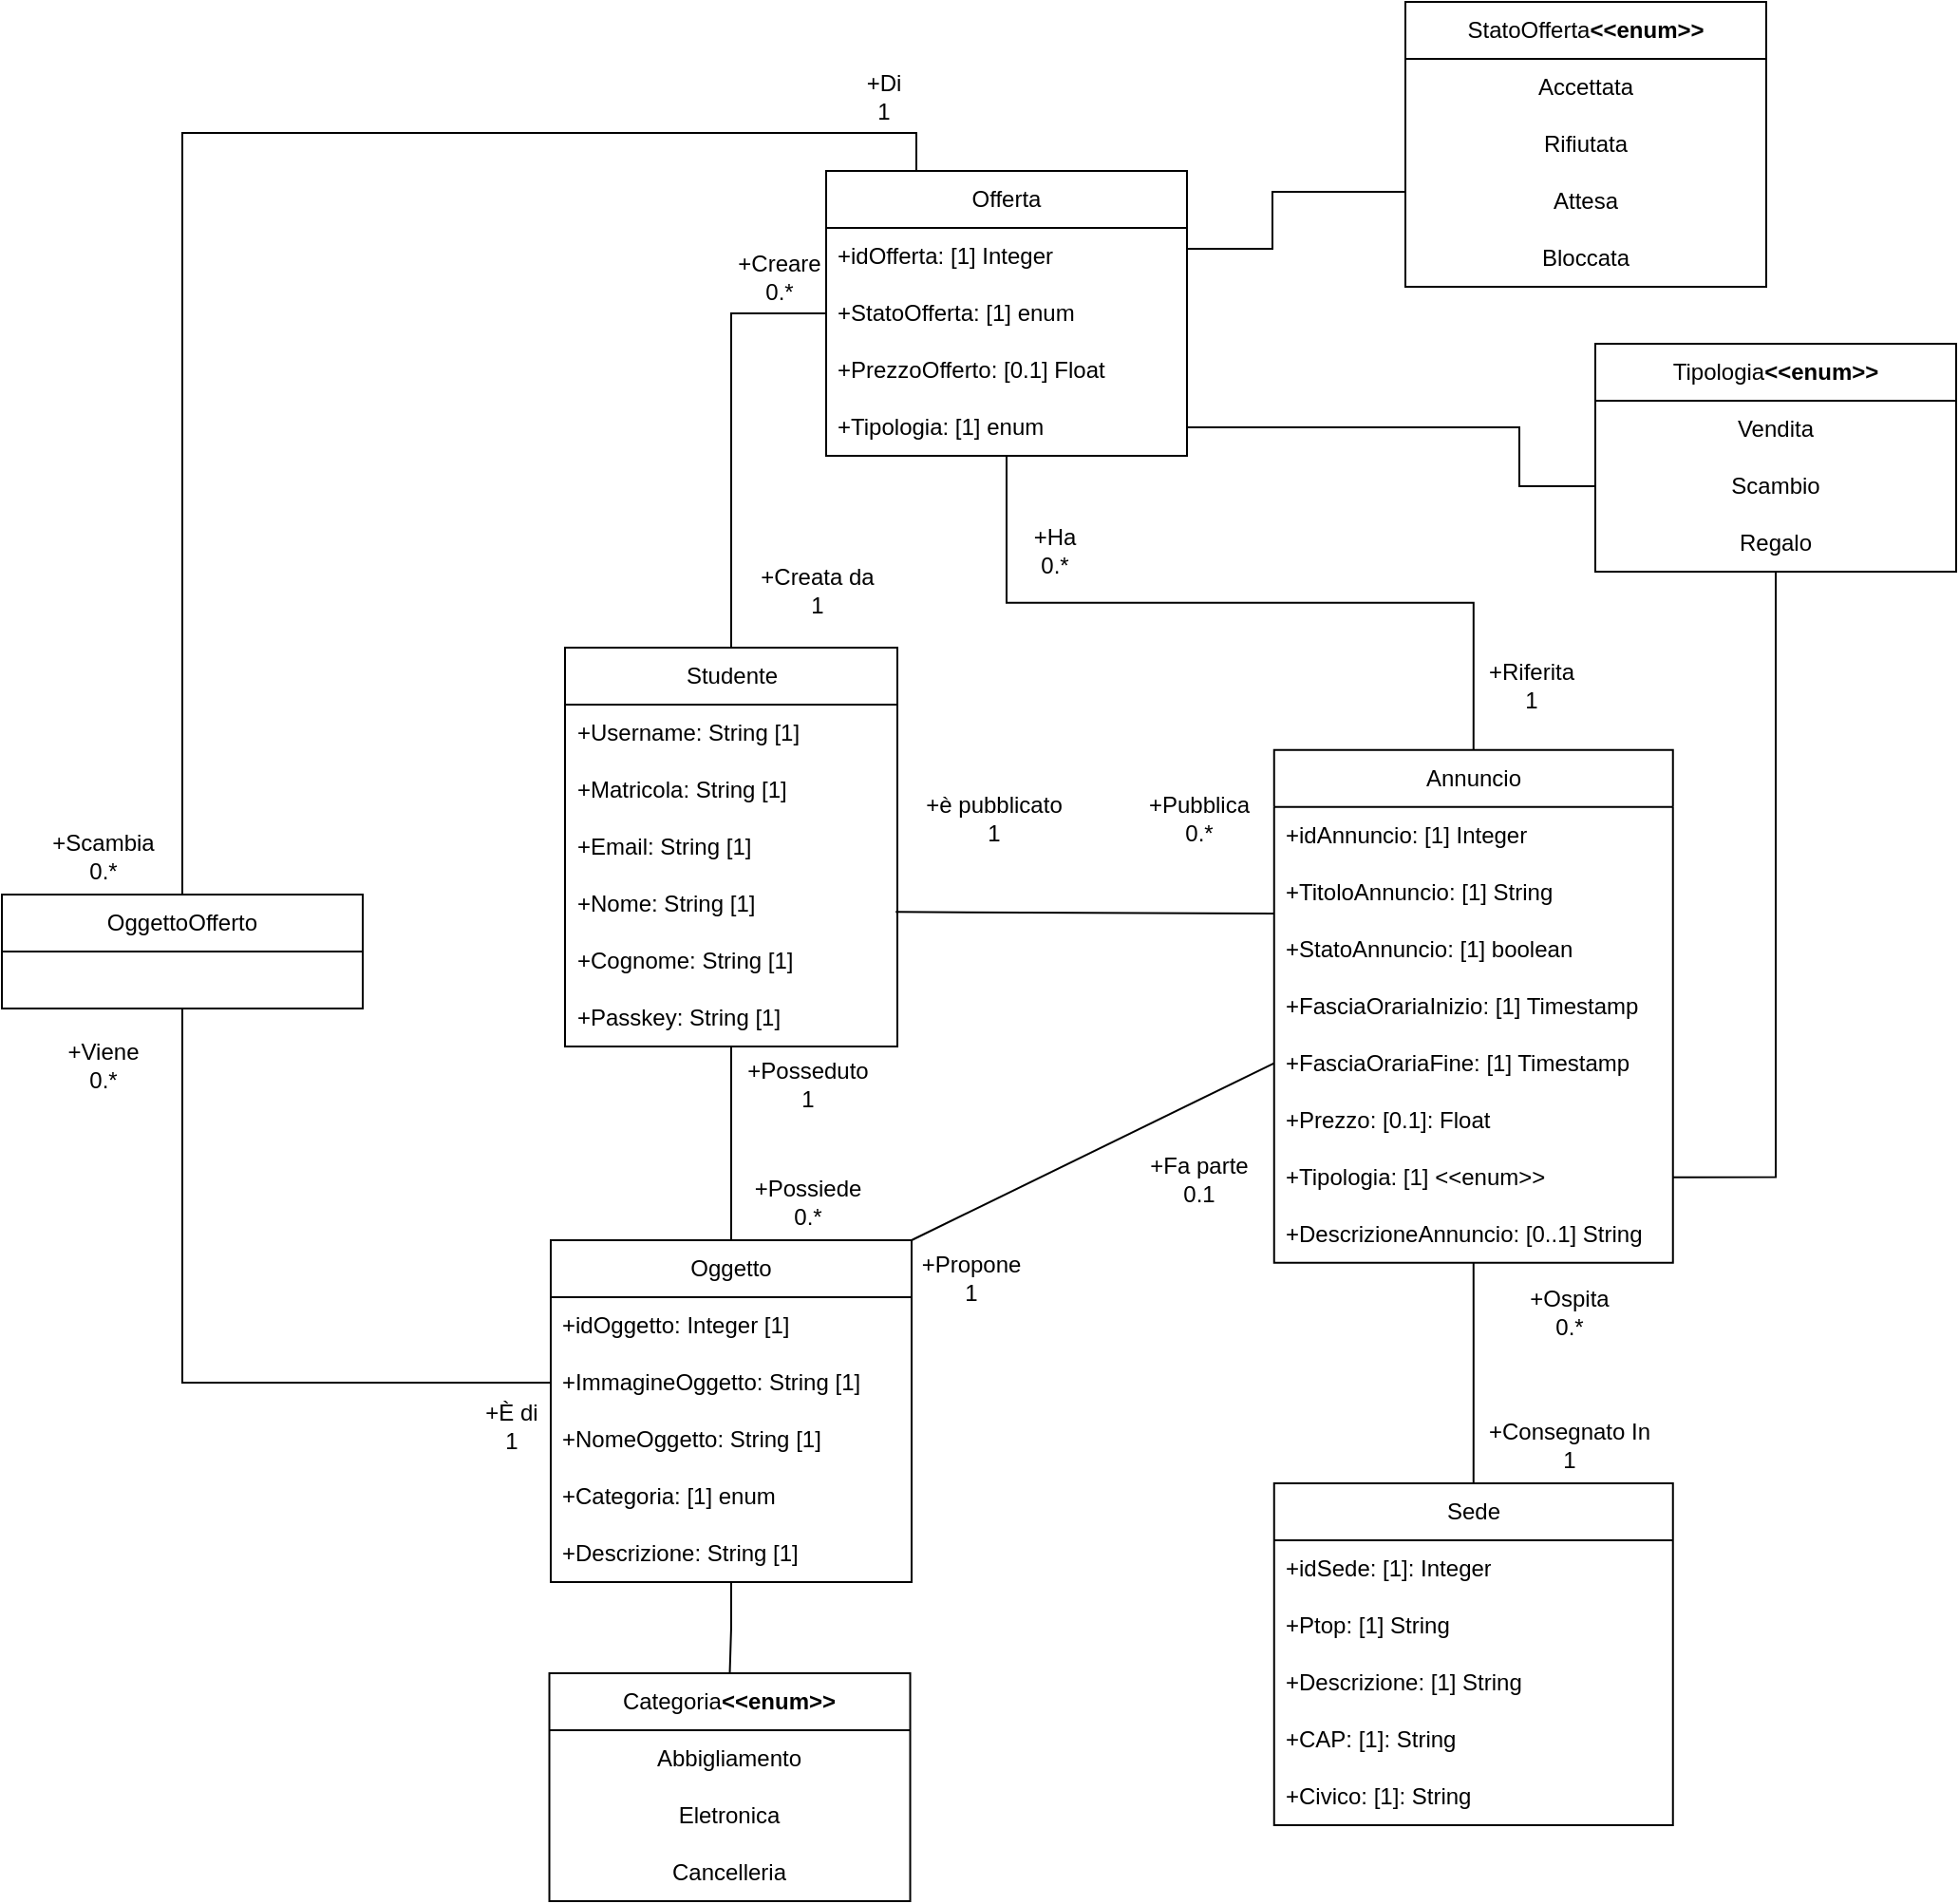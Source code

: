 <mxfile version="27.1.5">
  <diagram name="Pagina-1" id="Y4FdM1QdKQwLIXe4rZZM">
    <mxGraphModel dx="1123" dy="596" grid="1" gridSize="10" guides="1" tooltips="1" connect="1" arrows="1" fold="1" page="1" pageScale="1" pageWidth="827" pageHeight="1169" math="0" shadow="0">
      <root>
        <mxCell id="0" />
        <mxCell id="1" parent="0" />
        <mxCell id="1I0Jmh6p_8I8nzz1-9rY-1" value="Studente" style="swimlane;fontStyle=0;childLayout=stackLayout;horizontal=1;startSize=30;horizontalStack=0;resizeParent=1;resizeParentMax=0;resizeLast=0;collapsible=1;marginBottom=0;whiteSpace=wrap;html=1;" parent="1" vertex="1">
          <mxGeometry x="556.5" y="720" width="175" height="210" as="geometry" />
        </mxCell>
        <mxCell id="cyKoYTP3NNKXCT45QLov-2" value="+Username: String [1]" style="text;strokeColor=none;fillColor=none;align=left;verticalAlign=middle;spacingLeft=4;spacingRight=4;overflow=hidden;points=[[0,0.5],[1,0.5]];portConstraint=eastwest;rotatable=0;whiteSpace=wrap;html=1;" vertex="1" parent="1I0Jmh6p_8I8nzz1-9rY-1">
          <mxGeometry y="30" width="175" height="30" as="geometry" />
        </mxCell>
        <mxCell id="1I0Jmh6p_8I8nzz1-9rY-2" value="+Matricola: String [1]" style="text;strokeColor=none;fillColor=none;align=left;verticalAlign=middle;spacingLeft=4;spacingRight=4;overflow=hidden;points=[[0,0.5],[1,0.5]];portConstraint=eastwest;rotatable=0;whiteSpace=wrap;html=1;" parent="1I0Jmh6p_8I8nzz1-9rY-1" vertex="1">
          <mxGeometry y="60" width="175" height="30" as="geometry" />
        </mxCell>
        <mxCell id="1I0Jmh6p_8I8nzz1-9rY-3" value="+Email: String [1]" style="text;strokeColor=none;fillColor=none;align=left;verticalAlign=middle;spacingLeft=4;spacingRight=4;overflow=hidden;points=[[0,0.5],[1,0.5]];portConstraint=eastwest;rotatable=0;whiteSpace=wrap;html=1;" parent="1I0Jmh6p_8I8nzz1-9rY-1" vertex="1">
          <mxGeometry y="90" width="175" height="30" as="geometry" />
        </mxCell>
        <mxCell id="1I0Jmh6p_8I8nzz1-9rY-4" value="+Nome: String [1]" style="text;strokeColor=none;fillColor=none;align=left;verticalAlign=middle;spacingLeft=4;spacingRight=4;overflow=hidden;points=[[0,0.5],[1,0.5]];portConstraint=eastwest;rotatable=0;whiteSpace=wrap;html=1;" parent="1I0Jmh6p_8I8nzz1-9rY-1" vertex="1">
          <mxGeometry y="120" width="175" height="30" as="geometry" />
        </mxCell>
        <mxCell id="1I0Jmh6p_8I8nzz1-9rY-5" value="+Cognome: String [1]" style="text;strokeColor=none;fillColor=none;align=left;verticalAlign=middle;spacingLeft=4;spacingRight=4;overflow=hidden;points=[[0,0.5],[1,0.5]];portConstraint=eastwest;rotatable=0;whiteSpace=wrap;html=1;" parent="1I0Jmh6p_8I8nzz1-9rY-1" vertex="1">
          <mxGeometry y="150" width="175" height="30" as="geometry" />
        </mxCell>
        <mxCell id="1I0Jmh6p_8I8nzz1-9rY-6" value="+Passkey: String [1]" style="text;strokeColor=none;fillColor=none;align=left;verticalAlign=middle;spacingLeft=4;spacingRight=4;overflow=hidden;points=[[0,0.5],[1,0.5]];portConstraint=eastwest;rotatable=0;whiteSpace=wrap;html=1;" parent="1I0Jmh6p_8I8nzz1-9rY-1" vertex="1">
          <mxGeometry y="180" width="175" height="30" as="geometry" />
        </mxCell>
        <mxCell id="1I0Jmh6p_8I8nzz1-9rY-7" style="edgeStyle=orthogonalEdgeStyle;rounded=0;orthogonalLoop=1;jettySize=auto;html=1;exitX=0.5;exitY=1;exitDx=0;exitDy=0;entryX=0.5;entryY=0;entryDx=0;entryDy=0;endArrow=none;startFill=0;" parent="1" source="1I0Jmh6p_8I8nzz1-9rY-8" target="1I0Jmh6p_8I8nzz1-9rY-75" edge="1">
          <mxGeometry relative="1" as="geometry" />
        </mxCell>
        <mxCell id="1I0Jmh6p_8I8nzz1-9rY-8" value="Oggetto" style="swimlane;fontStyle=0;childLayout=stackLayout;horizontal=1;startSize=30;horizontalStack=0;resizeParent=1;resizeParentMax=0;resizeLast=0;collapsible=1;marginBottom=0;whiteSpace=wrap;html=1;" parent="1" vertex="1">
          <mxGeometry x="549" y="1032.01" width="190" height="180" as="geometry" />
        </mxCell>
        <mxCell id="1I0Jmh6p_8I8nzz1-9rY-82" value="+idOggetto: Integer [1]" style="text;strokeColor=none;fillColor=none;align=left;verticalAlign=middle;spacingLeft=4;spacingRight=4;overflow=hidden;points=[[0,0.5],[1,0.5]];portConstraint=eastwest;rotatable=0;whiteSpace=wrap;html=1;" parent="1I0Jmh6p_8I8nzz1-9rY-8" vertex="1">
          <mxGeometry y="30" width="190" height="30" as="geometry" />
        </mxCell>
        <mxCell id="1I0Jmh6p_8I8nzz1-9rY-9" value="+ImmagineOggetto: String [1]" style="text;strokeColor=none;fillColor=none;align=left;verticalAlign=middle;spacingLeft=4;spacingRight=4;overflow=hidden;points=[[0,0.5],[1,0.5]];portConstraint=eastwest;rotatable=0;whiteSpace=wrap;html=1;" parent="1I0Jmh6p_8I8nzz1-9rY-8" vertex="1">
          <mxGeometry y="60" width="190" height="30" as="geometry" />
        </mxCell>
        <mxCell id="1I0Jmh6p_8I8nzz1-9rY-10" value="+NomeOggetto: String [1]" style="text;strokeColor=none;fillColor=none;align=left;verticalAlign=middle;spacingLeft=4;spacingRight=4;overflow=hidden;points=[[0,0.5],[1,0.5]];portConstraint=eastwest;rotatable=0;whiteSpace=wrap;html=1;" parent="1I0Jmh6p_8I8nzz1-9rY-8" vertex="1">
          <mxGeometry y="90" width="190" height="30" as="geometry" />
        </mxCell>
        <mxCell id="1I0Jmh6p_8I8nzz1-9rY-11" value="+Categoria: [1] enum" style="text;strokeColor=none;fillColor=none;align=left;verticalAlign=middle;spacingLeft=4;spacingRight=4;overflow=hidden;points=[[0,0.5],[1,0.5]];portConstraint=eastwest;rotatable=0;whiteSpace=wrap;html=1;" parent="1I0Jmh6p_8I8nzz1-9rY-8" vertex="1">
          <mxGeometry y="120" width="190" height="30" as="geometry" />
        </mxCell>
        <mxCell id="1I0Jmh6p_8I8nzz1-9rY-12" value="+Descrizione: String [1]" style="text;strokeColor=none;fillColor=none;align=left;verticalAlign=middle;spacingLeft=4;spacingRight=4;overflow=hidden;points=[[0,0.5],[1,0.5]];portConstraint=eastwest;rotatable=0;whiteSpace=wrap;html=1;" parent="1I0Jmh6p_8I8nzz1-9rY-8" vertex="1">
          <mxGeometry y="150" width="190" height="30" as="geometry" />
        </mxCell>
        <mxCell id="1I0Jmh6p_8I8nzz1-9rY-94" style="edgeStyle=orthogonalEdgeStyle;rounded=0;orthogonalLoop=1;jettySize=auto;html=1;exitX=0.5;exitY=1;exitDx=0;exitDy=0;entryX=0.5;entryY=0;entryDx=0;entryDy=0;endArrow=none;startFill=0;" parent="1" source="1I0Jmh6p_8I8nzz1-9rY-13" target="1I0Jmh6p_8I8nzz1-9rY-83" edge="1">
          <mxGeometry relative="1" as="geometry">
            <Array as="points">
              <mxPoint x="1035" y="1080" />
              <mxPoint x="1035" y="1080" />
            </Array>
          </mxGeometry>
        </mxCell>
        <mxCell id="1I0Jmh6p_8I8nzz1-9rY-13" value="Annuncio" style="swimlane;fontStyle=0;childLayout=stackLayout;horizontal=1;startSize=30;horizontalStack=0;resizeParent=1;resizeParentMax=0;resizeLast=0;collapsible=1;marginBottom=0;whiteSpace=wrap;html=1;" parent="1" vertex="1">
          <mxGeometry x="929.88" y="773.82" width="210" height="270" as="geometry" />
        </mxCell>
        <mxCell id="1I0Jmh6p_8I8nzz1-9rY-81" value="+idAnnuncio: [1] Integer" style="text;strokeColor=none;fillColor=none;align=left;verticalAlign=middle;spacingLeft=4;spacingRight=4;overflow=hidden;points=[[0,0.5],[1,0.5]];portConstraint=eastwest;rotatable=0;whiteSpace=wrap;html=1;" parent="1I0Jmh6p_8I8nzz1-9rY-13" vertex="1">
          <mxGeometry y="30" width="210" height="30" as="geometry" />
        </mxCell>
        <mxCell id="1I0Jmh6p_8I8nzz1-9rY-14" value="+TitoloAnnuncio: [1] String" style="text;strokeColor=none;fillColor=none;align=left;verticalAlign=middle;spacingLeft=4;spacingRight=4;overflow=hidden;points=[[0,0.5],[1,0.5]];portConstraint=eastwest;rotatable=0;whiteSpace=wrap;html=1;" parent="1I0Jmh6p_8I8nzz1-9rY-13" vertex="1">
          <mxGeometry y="60" width="210" height="30" as="geometry" />
        </mxCell>
        <mxCell id="1I0Jmh6p_8I8nzz1-9rY-15" value="+StatoAnnuncio: [1] boolean" style="text;strokeColor=none;fillColor=none;align=left;verticalAlign=middle;spacingLeft=4;spacingRight=4;overflow=hidden;points=[[0,0.5],[1,0.5]];portConstraint=eastwest;rotatable=0;whiteSpace=wrap;html=1;" parent="1I0Jmh6p_8I8nzz1-9rY-13" vertex="1">
          <mxGeometry y="90" width="210" height="30" as="geometry" />
        </mxCell>
        <mxCell id="1I0Jmh6p_8I8nzz1-9rY-16" value="+FasciaOrariaInizio: [1] Timestamp" style="text;strokeColor=none;fillColor=none;align=left;verticalAlign=middle;spacingLeft=4;spacingRight=4;overflow=hidden;points=[[0,0.5],[1,0.5]];portConstraint=eastwest;rotatable=0;whiteSpace=wrap;html=1;" parent="1I0Jmh6p_8I8nzz1-9rY-13" vertex="1">
          <mxGeometry y="120" width="210" height="30" as="geometry" />
        </mxCell>
        <mxCell id="1I0Jmh6p_8I8nzz1-9rY-17" value="+FasciaOrariaFine: [1] Timestamp" style="text;strokeColor=none;fillColor=none;align=left;verticalAlign=middle;spacingLeft=4;spacingRight=4;overflow=hidden;points=[[0,0.5],[1,0.5]];portConstraint=eastwest;rotatable=0;whiteSpace=wrap;html=1;" parent="1I0Jmh6p_8I8nzz1-9rY-13" vertex="1">
          <mxGeometry y="150" width="210" height="30" as="geometry" />
        </mxCell>
        <mxCell id="1I0Jmh6p_8I8nzz1-9rY-80" value="+Prezzo: [0.1]: Float" style="text;strokeColor=none;fillColor=none;align=left;verticalAlign=middle;spacingLeft=4;spacingRight=4;overflow=hidden;points=[[0,0.5],[1,0.5]];portConstraint=eastwest;rotatable=0;whiteSpace=wrap;html=1;" parent="1I0Jmh6p_8I8nzz1-9rY-13" vertex="1">
          <mxGeometry y="180" width="210" height="30" as="geometry" />
        </mxCell>
        <mxCell id="1I0Jmh6p_8I8nzz1-9rY-103" value="+Tipologia: [1] &amp;lt;&amp;lt;enum&amp;gt;&amp;gt;" style="text;strokeColor=none;fillColor=none;align=left;verticalAlign=middle;spacingLeft=4;spacingRight=4;overflow=hidden;points=[[0,0.5],[1,0.5]];portConstraint=eastwest;rotatable=0;whiteSpace=wrap;html=1;" parent="1I0Jmh6p_8I8nzz1-9rY-13" vertex="1">
          <mxGeometry y="210" width="210" height="30" as="geometry" />
        </mxCell>
        <mxCell id="1I0Jmh6p_8I8nzz1-9rY-18" value="+DescrizioneAnnuncio: [0..1] String" style="text;strokeColor=none;fillColor=none;align=left;verticalAlign=middle;spacingLeft=4;spacingRight=4;overflow=hidden;points=[[0,0.5],[1,0.5]];portConstraint=eastwest;rotatable=0;whiteSpace=wrap;html=1;" parent="1I0Jmh6p_8I8nzz1-9rY-13" vertex="1">
          <mxGeometry y="240" width="210" height="30" as="geometry" />
        </mxCell>
        <mxCell id="1I0Jmh6p_8I8nzz1-9rY-32" value="" style="endArrow=none;html=1;rounded=0;entryX=0.995;entryY=0.639;entryDx=0;entryDy=0;entryPerimeter=0;" parent="1" target="1I0Jmh6p_8I8nzz1-9rY-4" edge="1">
          <mxGeometry width="50" height="50" relative="1" as="geometry">
            <mxPoint x="930" y="860" as="sourcePoint" />
            <mxPoint x="730" y="879" as="targetPoint" />
          </mxGeometry>
        </mxCell>
        <mxCell id="1I0Jmh6p_8I8nzz1-9rY-33" style="edgeStyle=orthogonalEdgeStyle;rounded=0;orthogonalLoop=1;jettySize=auto;html=1;exitX=1;exitY=0.5;exitDx=0;exitDy=0;entryX=0;entryY=0.5;entryDx=0;entryDy=0;endArrow=none;startFill=0;" parent="1" source="1I0Jmh6p_8I8nzz1-9rY-35" target="1I0Jmh6p_8I8nzz1-9rY-66" edge="1">
          <mxGeometry relative="1" as="geometry">
            <Array as="points">
              <mxPoint x="884" y="510" />
              <mxPoint x="929" y="510" />
              <mxPoint x="929" y="480" />
              <mxPoint x="999" y="480" />
            </Array>
          </mxGeometry>
        </mxCell>
        <mxCell id="1I0Jmh6p_8I8nzz1-9rY-34" style="edgeStyle=orthogonalEdgeStyle;rounded=0;orthogonalLoop=1;jettySize=auto;html=1;exitX=0.5;exitY=1;exitDx=0;exitDy=0;entryX=0.5;entryY=0;entryDx=0;entryDy=0;endArrow=none;startFill=0;" parent="1" source="1I0Jmh6p_8I8nzz1-9rY-35" target="1I0Jmh6p_8I8nzz1-9rY-13" edge="1">
          <mxGeometry relative="1" as="geometry" />
        </mxCell>
        <mxCell id="1I0Jmh6p_8I8nzz1-9rY-113" style="edgeStyle=orthogonalEdgeStyle;rounded=0;orthogonalLoop=1;jettySize=auto;html=1;exitX=0.25;exitY=0;exitDx=0;exitDy=0;entryX=0.5;entryY=0;entryDx=0;entryDy=0;endArrow=none;startFill=0;" parent="1" source="1I0Jmh6p_8I8nzz1-9rY-35" target="1I0Jmh6p_8I8nzz1-9rY-107" edge="1">
          <mxGeometry relative="1" as="geometry" />
        </mxCell>
        <mxCell id="1I0Jmh6p_8I8nzz1-9rY-35" value="Offerta" style="swimlane;fontStyle=0;childLayout=stackLayout;horizontal=1;startSize=30;horizontalStack=0;resizeParent=1;resizeParentMax=0;resizeLast=0;collapsible=1;marginBottom=0;whiteSpace=wrap;html=1;" parent="1" vertex="1">
          <mxGeometry x="694" y="468.99" width="190" height="150" as="geometry" />
        </mxCell>
        <mxCell id="1I0Jmh6p_8I8nzz1-9rY-106" value="+idOfferta: [1] Integer" style="text;strokeColor=none;fillColor=none;align=left;verticalAlign=middle;spacingLeft=4;spacingRight=4;overflow=hidden;points=[[0,0.5],[1,0.5]];portConstraint=eastwest;rotatable=0;whiteSpace=wrap;html=1;" parent="1I0Jmh6p_8I8nzz1-9rY-35" vertex="1">
          <mxGeometry y="30" width="190" height="30" as="geometry" />
        </mxCell>
        <mxCell id="1I0Jmh6p_8I8nzz1-9rY-36" value="+StatoOfferta: [1] enum" style="text;strokeColor=none;fillColor=none;align=left;verticalAlign=middle;spacingLeft=4;spacingRight=4;overflow=hidden;points=[[0,0.5],[1,0.5]];portConstraint=eastwest;rotatable=0;whiteSpace=wrap;html=1;" parent="1I0Jmh6p_8I8nzz1-9rY-35" vertex="1">
          <mxGeometry y="60" width="190" height="30" as="geometry" />
        </mxCell>
        <mxCell id="1I0Jmh6p_8I8nzz1-9rY-48" value="+PrezzoOfferto: [0.1] Float" style="text;strokeColor=none;fillColor=none;align=left;verticalAlign=middle;spacingLeft=4;spacingRight=4;overflow=hidden;points=[[0,0.5],[1,0.5]];portConstraint=eastwest;rotatable=0;whiteSpace=wrap;html=1;" parent="1I0Jmh6p_8I8nzz1-9rY-35" vertex="1">
          <mxGeometry y="90" width="190" height="30" as="geometry" />
        </mxCell>
        <mxCell id="1I0Jmh6p_8I8nzz1-9rY-97" value="+Tipologia: [1] enum" style="text;strokeColor=none;fillColor=none;align=left;verticalAlign=middle;spacingLeft=4;spacingRight=4;overflow=hidden;points=[[0,0.5],[1,0.5]];portConstraint=eastwest;rotatable=0;whiteSpace=wrap;html=1;" parent="1I0Jmh6p_8I8nzz1-9rY-35" vertex="1">
          <mxGeometry y="120" width="190" height="30" as="geometry" />
        </mxCell>
        <mxCell id="1I0Jmh6p_8I8nzz1-9rY-51" value="" style="endArrow=none;html=1;rounded=0;entryX=0;entryY=0.5;entryDx=0;entryDy=0;exitX=1;exitY=0;exitDx=0;exitDy=0;" parent="1" source="1I0Jmh6p_8I8nzz1-9rY-8" target="1I0Jmh6p_8I8nzz1-9rY-17" edge="1">
          <mxGeometry width="50" height="50" relative="1" as="geometry">
            <mxPoint x="739" y="975" as="sourcePoint" />
            <mxPoint x="716.5" y="1000" as="targetPoint" />
          </mxGeometry>
        </mxCell>
        <mxCell id="1I0Jmh6p_8I8nzz1-9rY-57" value="" style="endArrow=none;html=1;rounded=0;exitX=0.5;exitY=0;exitDx=0;exitDy=0;entryX=0.5;entryY=1;entryDx=0;entryDy=0;" parent="1" source="1I0Jmh6p_8I8nzz1-9rY-8" target="1I0Jmh6p_8I8nzz1-9rY-1" edge="1">
          <mxGeometry width="50" height="50" relative="1" as="geometry">
            <mxPoint x="639" y="1030" as="sourcePoint" />
            <mxPoint x="639" y="860" as="targetPoint" />
          </mxGeometry>
        </mxCell>
        <mxCell id="1I0Jmh6p_8I8nzz1-9rY-58" value="+Pubblica&lt;div&gt;0.*&lt;/div&gt;" style="text;html=1;align=center;verticalAlign=middle;resizable=0;points=[];autosize=1;strokeColor=none;fillColor=none;" parent="1" vertex="1">
          <mxGeometry x="849.88" y="790" width="80" height="40" as="geometry" />
        </mxCell>
        <mxCell id="1I0Jmh6p_8I8nzz1-9rY-59" value="+è pubblicato&lt;div&gt;1&lt;/div&gt;" style="text;html=1;align=center;verticalAlign=middle;resizable=0;points=[];autosize=1;strokeColor=none;fillColor=none;" parent="1" vertex="1">
          <mxGeometry x="731.5" y="790" width="100" height="40" as="geometry" />
        </mxCell>
        <mxCell id="1I0Jmh6p_8I8nzz1-9rY-60" value="+Posseduto&lt;div&gt;1&lt;/div&gt;" style="text;html=1;align=center;verticalAlign=middle;resizable=0;points=[];autosize=1;strokeColor=none;fillColor=none;" parent="1" vertex="1">
          <mxGeometry x="639" y="930" width="90" height="40" as="geometry" />
        </mxCell>
        <mxCell id="1I0Jmh6p_8I8nzz1-9rY-61" value="+Possiede&lt;div&gt;0.*&lt;/div&gt;" style="text;html=1;align=center;verticalAlign=middle;resizable=0;points=[];autosize=1;strokeColor=none;fillColor=none;" parent="1" vertex="1">
          <mxGeometry x="644" y="992.01" width="80" height="40" as="geometry" />
        </mxCell>
        <mxCell id="1I0Jmh6p_8I8nzz1-9rY-62" value="+Propone&lt;div&gt;1&lt;/div&gt;" style="text;html=1;align=center;verticalAlign=middle;resizable=0;points=[];autosize=1;strokeColor=none;fillColor=none;" parent="1" vertex="1">
          <mxGeometry x="729.88" y="1032.01" width="80" height="40" as="geometry" />
        </mxCell>
        <mxCell id="1I0Jmh6p_8I8nzz1-9rY-63" value="+Fa parte&lt;div&gt;0.1&lt;/div&gt;" style="text;html=1;align=center;verticalAlign=middle;resizable=0;points=[];autosize=1;strokeColor=none;fillColor=none;" parent="1" vertex="1">
          <mxGeometry x="849.88" y="980" width="80" height="40" as="geometry" />
        </mxCell>
        <mxCell id="1I0Jmh6p_8I8nzz1-9rY-64" value="StatoOfferta&lt;b&gt;&amp;lt;&amp;lt;enum&amp;gt;&amp;gt;&lt;/b&gt;" style="swimlane;fontStyle=0;childLayout=stackLayout;horizontal=1;startSize=30;horizontalStack=0;resizeParent=1;resizeParentMax=0;resizeLast=0;collapsible=1;marginBottom=0;whiteSpace=wrap;html=1;" parent="1" vertex="1">
          <mxGeometry x="999" y="380" width="190" height="150" as="geometry" />
        </mxCell>
        <mxCell id="1I0Jmh6p_8I8nzz1-9rY-65" value="Accettata" style="text;strokeColor=none;fillColor=none;align=center;verticalAlign=middle;spacingLeft=4;spacingRight=4;overflow=hidden;points=[[0,0.5],[1,0.5]];portConstraint=eastwest;rotatable=0;whiteSpace=wrap;html=1;" parent="1I0Jmh6p_8I8nzz1-9rY-64" vertex="1">
          <mxGeometry y="30" width="190" height="30" as="geometry" />
        </mxCell>
        <mxCell id="1I0Jmh6p_8I8nzz1-9rY-66" value="Rifiutata" style="text;strokeColor=none;fillColor=none;align=center;verticalAlign=middle;spacingLeft=4;spacingRight=4;overflow=hidden;points=[[0,0.5],[1,0.5]];portConstraint=eastwest;rotatable=0;whiteSpace=wrap;html=1;" parent="1I0Jmh6p_8I8nzz1-9rY-64" vertex="1">
          <mxGeometry y="60" width="190" height="30" as="geometry" />
        </mxCell>
        <mxCell id="1I0Jmh6p_8I8nzz1-9rY-67" value="Attesa" style="text;strokeColor=none;fillColor=none;align=center;verticalAlign=middle;spacingLeft=4;spacingRight=4;overflow=hidden;points=[[0,0.5],[1,0.5]];portConstraint=eastwest;rotatable=0;whiteSpace=wrap;html=1;" parent="1I0Jmh6p_8I8nzz1-9rY-64" vertex="1">
          <mxGeometry y="90" width="190" height="30" as="geometry" />
        </mxCell>
        <mxCell id="cyKoYTP3NNKXCT45QLov-5" value="Bloccata" style="text;strokeColor=none;fillColor=none;align=center;verticalAlign=middle;spacingLeft=4;spacingRight=4;overflow=hidden;points=[[0,0.5],[1,0.5]];portConstraint=eastwest;rotatable=0;whiteSpace=wrap;html=1;" vertex="1" parent="1I0Jmh6p_8I8nzz1-9rY-64">
          <mxGeometry y="120" width="190" height="30" as="geometry" />
        </mxCell>
        <mxCell id="1I0Jmh6p_8I8nzz1-9rY-68" style="edgeStyle=orthogonalEdgeStyle;rounded=0;orthogonalLoop=1;jettySize=auto;html=1;exitX=0;exitY=0.5;exitDx=0;exitDy=0;entryX=0.5;entryY=0;entryDx=0;entryDy=0;endArrow=none;startFill=0;" parent="1" source="1I0Jmh6p_8I8nzz1-9rY-36" target="1I0Jmh6p_8I8nzz1-9rY-1" edge="1">
          <mxGeometry relative="1" as="geometry" />
        </mxCell>
        <mxCell id="1I0Jmh6p_8I8nzz1-9rY-69" value="+Creare&lt;div&gt;0.*&lt;/div&gt;" style="text;html=1;align=center;verticalAlign=middle;resizable=0;points=[];autosize=1;strokeColor=none;fillColor=none;" parent="1" vertex="1">
          <mxGeometry x="634" y="505" width="70" height="40" as="geometry" />
        </mxCell>
        <mxCell id="1I0Jmh6p_8I8nzz1-9rY-70" value="+Creata da&lt;div&gt;1&lt;/div&gt;" style="text;html=1;align=center;verticalAlign=middle;resizable=0;points=[];autosize=1;strokeColor=none;fillColor=none;" parent="1" vertex="1">
          <mxGeometry x="649" y="670" width="80" height="40" as="geometry" />
        </mxCell>
        <mxCell id="1I0Jmh6p_8I8nzz1-9rY-73" value="+Ha&lt;div&gt;0.*&lt;/div&gt;" style="text;html=1;align=center;verticalAlign=middle;resizable=0;points=[];autosize=1;strokeColor=none;fillColor=none;" parent="1" vertex="1">
          <mxGeometry x="789" y="648.99" width="50" height="40" as="geometry" />
        </mxCell>
        <mxCell id="1I0Jmh6p_8I8nzz1-9rY-74" value="+Riferita&lt;div&gt;1&lt;/div&gt;" style="text;html=1;align=center;verticalAlign=middle;resizable=0;points=[];autosize=1;strokeColor=none;fillColor=none;" parent="1" vertex="1">
          <mxGeometry x="1029.88" y="720.0" width="70" height="40" as="geometry" />
        </mxCell>
        <mxCell id="1I0Jmh6p_8I8nzz1-9rY-75" value="Categoria&lt;b&gt;&amp;lt;&amp;lt;enum&amp;gt;&amp;gt;&lt;/b&gt;" style="swimlane;fontStyle=0;childLayout=stackLayout;horizontal=1;startSize=30;horizontalStack=0;resizeParent=1;resizeParentMax=0;resizeLast=0;collapsible=1;marginBottom=0;whiteSpace=wrap;html=1;" parent="1" vertex="1">
          <mxGeometry x="548.26" y="1260" width="190" height="120" as="geometry" />
        </mxCell>
        <mxCell id="1I0Jmh6p_8I8nzz1-9rY-76" value="Abbigliamento" style="text;strokeColor=none;fillColor=none;align=center;verticalAlign=middle;spacingLeft=4;spacingRight=4;overflow=hidden;points=[[0,0.5],[1,0.5]];portConstraint=eastwest;rotatable=0;whiteSpace=wrap;html=1;" parent="1I0Jmh6p_8I8nzz1-9rY-75" vertex="1">
          <mxGeometry y="30" width="190" height="30" as="geometry" />
        </mxCell>
        <mxCell id="1I0Jmh6p_8I8nzz1-9rY-77" value="Eletronica" style="text;strokeColor=none;fillColor=none;align=center;verticalAlign=middle;spacingLeft=4;spacingRight=4;overflow=hidden;points=[[0,0.5],[1,0.5]];portConstraint=eastwest;rotatable=0;whiteSpace=wrap;html=1;" parent="1I0Jmh6p_8I8nzz1-9rY-75" vertex="1">
          <mxGeometry y="60" width="190" height="30" as="geometry" />
        </mxCell>
        <mxCell id="1I0Jmh6p_8I8nzz1-9rY-78" value="Cancelleria" style="text;strokeColor=none;fillColor=none;align=center;verticalAlign=middle;spacingLeft=4;spacingRight=4;overflow=hidden;points=[[0,0.5],[1,0.5]];portConstraint=eastwest;rotatable=0;whiteSpace=wrap;html=1;" parent="1I0Jmh6p_8I8nzz1-9rY-75" vertex="1">
          <mxGeometry y="90" width="190" height="30" as="geometry" />
        </mxCell>
        <mxCell id="1I0Jmh6p_8I8nzz1-9rY-83" value="&lt;span style=&quot;text-align: left;&quot;&gt;Sede&lt;/span&gt;" style="swimlane;fontStyle=0;childLayout=stackLayout;horizontal=1;startSize=30;horizontalStack=0;resizeParent=1;resizeParentMax=0;resizeLast=0;collapsible=1;marginBottom=0;whiteSpace=wrap;html=1;" parent="1" vertex="1">
          <mxGeometry x="929.88" y="1160" width="210" height="180" as="geometry" />
        </mxCell>
        <mxCell id="1I0Jmh6p_8I8nzz1-9rY-123" value="+idSede: [1]: Integer" style="text;strokeColor=none;fillColor=none;align=left;verticalAlign=middle;spacingLeft=4;spacingRight=4;overflow=hidden;points=[[0,0.5],[1,0.5]];portConstraint=eastwest;rotatable=0;whiteSpace=wrap;html=1;" parent="1I0Jmh6p_8I8nzz1-9rY-83" vertex="1">
          <mxGeometry y="30" width="210" height="30" as="geometry" />
        </mxCell>
        <mxCell id="1I0Jmh6p_8I8nzz1-9rY-84" value="+Ptop: [1] String" style="text;strokeColor=none;fillColor=none;align=left;verticalAlign=middle;spacingLeft=4;spacingRight=4;overflow=hidden;points=[[0,0.5],[1,0.5]];portConstraint=eastwest;rotatable=0;whiteSpace=wrap;html=1;" parent="1I0Jmh6p_8I8nzz1-9rY-83" vertex="1">
          <mxGeometry y="60" width="210" height="30" as="geometry" />
        </mxCell>
        <mxCell id="1I0Jmh6p_8I8nzz1-9rY-85" value="+Descrizione: [1] String" style="text;strokeColor=none;fillColor=none;align=left;verticalAlign=middle;spacingLeft=4;spacingRight=4;overflow=hidden;points=[[0,0.5],[1,0.5]];portConstraint=eastwest;rotatable=0;whiteSpace=wrap;html=1;" parent="1I0Jmh6p_8I8nzz1-9rY-83" vertex="1">
          <mxGeometry y="90" width="210" height="30" as="geometry" />
        </mxCell>
        <mxCell id="1I0Jmh6p_8I8nzz1-9rY-92" value="+CAP: [1]: String" style="text;strokeColor=none;fillColor=none;align=left;verticalAlign=middle;spacingLeft=4;spacingRight=4;overflow=hidden;points=[[0,0.5],[1,0.5]];portConstraint=eastwest;rotatable=0;whiteSpace=wrap;html=1;" parent="1I0Jmh6p_8I8nzz1-9rY-83" vertex="1">
          <mxGeometry y="120" width="210" height="30" as="geometry" />
        </mxCell>
        <mxCell id="1I0Jmh6p_8I8nzz1-9rY-91" value="+Civico: [1]: String" style="text;strokeColor=none;fillColor=none;align=left;verticalAlign=middle;spacingLeft=4;spacingRight=4;overflow=hidden;points=[[0,0.5],[1,0.5]];portConstraint=eastwest;rotatable=0;whiteSpace=wrap;html=1;" parent="1I0Jmh6p_8I8nzz1-9rY-83" vertex="1">
          <mxGeometry y="150" width="210" height="30" as="geometry" />
        </mxCell>
        <mxCell id="1I0Jmh6p_8I8nzz1-9rY-95" value="+Consegnato In&lt;div&gt;1&lt;/div&gt;" style="text;html=1;align=center;verticalAlign=middle;resizable=0;points=[];autosize=1;strokeColor=none;fillColor=none;" parent="1" vertex="1">
          <mxGeometry x="1029.88" y="1120" width="110" height="40" as="geometry" />
        </mxCell>
        <mxCell id="1I0Jmh6p_8I8nzz1-9rY-96" value="+Ospita&lt;div&gt;0.*&lt;/div&gt;" style="text;html=1;align=center;verticalAlign=middle;resizable=0;points=[];autosize=1;strokeColor=none;fillColor=none;" parent="1" vertex="1">
          <mxGeometry x="1049.88" y="1050" width="70" height="40" as="geometry" />
        </mxCell>
        <mxCell id="1I0Jmh6p_8I8nzz1-9rY-125" style="edgeStyle=orthogonalEdgeStyle;rounded=0;orthogonalLoop=1;jettySize=auto;html=1;exitX=0.5;exitY=1;exitDx=0;exitDy=0;entryX=1;entryY=0.5;entryDx=0;entryDy=0;endArrow=none;startFill=0;" parent="1" source="1I0Jmh6p_8I8nzz1-9rY-98" target="1I0Jmh6p_8I8nzz1-9rY-103" edge="1">
          <mxGeometry relative="1" as="geometry" />
        </mxCell>
        <mxCell id="1I0Jmh6p_8I8nzz1-9rY-98" value="&lt;span style=&quot;text-align: left;&quot;&gt;Tipologia&lt;/span&gt;&lt;b&gt;&amp;lt;&amp;lt;enum&amp;gt;&amp;gt;&lt;/b&gt;" style="swimlane;fontStyle=0;childLayout=stackLayout;horizontal=1;startSize=30;horizontalStack=0;resizeParent=1;resizeParentMax=0;resizeLast=0;collapsible=1;marginBottom=0;whiteSpace=wrap;html=1;" parent="1" vertex="1">
          <mxGeometry x="1099" y="560" width="190" height="120" as="geometry" />
        </mxCell>
        <mxCell id="1I0Jmh6p_8I8nzz1-9rY-99" value="Vendita" style="text;strokeColor=none;fillColor=none;align=center;verticalAlign=middle;spacingLeft=4;spacingRight=4;overflow=hidden;points=[[0,0.5],[1,0.5]];portConstraint=eastwest;rotatable=0;whiteSpace=wrap;html=1;" parent="1I0Jmh6p_8I8nzz1-9rY-98" vertex="1">
          <mxGeometry y="30" width="190" height="30" as="geometry" />
        </mxCell>
        <mxCell id="1I0Jmh6p_8I8nzz1-9rY-100" value="Scambio" style="text;strokeColor=none;fillColor=none;align=center;verticalAlign=middle;spacingLeft=4;spacingRight=4;overflow=hidden;points=[[0,0.5],[1,0.5]];portConstraint=eastwest;rotatable=0;whiteSpace=wrap;html=1;" parent="1I0Jmh6p_8I8nzz1-9rY-98" vertex="1">
          <mxGeometry y="60" width="190" height="30" as="geometry" />
        </mxCell>
        <mxCell id="1I0Jmh6p_8I8nzz1-9rY-101" value="Regalo" style="text;strokeColor=none;fillColor=none;align=center;verticalAlign=middle;spacingLeft=4;spacingRight=4;overflow=hidden;points=[[0,0.5],[1,0.5]];portConstraint=eastwest;rotatable=0;whiteSpace=wrap;html=1;" parent="1I0Jmh6p_8I8nzz1-9rY-98" vertex="1">
          <mxGeometry y="90" width="190" height="30" as="geometry" />
        </mxCell>
        <mxCell id="1I0Jmh6p_8I8nzz1-9rY-104" style="edgeStyle=orthogonalEdgeStyle;rounded=0;orthogonalLoop=1;jettySize=auto;html=1;exitX=1;exitY=0.5;exitDx=0;exitDy=0;entryX=0;entryY=0.5;entryDx=0;entryDy=0;endArrow=none;startFill=0;" parent="1" target="1I0Jmh6p_8I8nzz1-9rY-100" edge="1">
          <mxGeometry relative="1" as="geometry">
            <mxPoint x="884" y="603.99" as="sourcePoint" />
            <Array as="points">
              <mxPoint x="1059" y="604" />
            </Array>
          </mxGeometry>
        </mxCell>
        <mxCell id="1I0Jmh6p_8I8nzz1-9rY-114" style="edgeStyle=orthogonalEdgeStyle;rounded=0;orthogonalLoop=1;jettySize=auto;html=1;exitX=0.5;exitY=1;exitDx=0;exitDy=0;entryX=0;entryY=0.5;entryDx=0;entryDy=0;endArrow=none;startFill=0;" parent="1" source="1I0Jmh6p_8I8nzz1-9rY-107" target="1I0Jmh6p_8I8nzz1-9rY-9" edge="1">
          <mxGeometry relative="1" as="geometry" />
        </mxCell>
        <mxCell id="1I0Jmh6p_8I8nzz1-9rY-107" value="OggettoOfferto" style="swimlane;fontStyle=0;childLayout=stackLayout;horizontal=1;startSize=30;horizontalStack=0;resizeParent=1;resizeParentMax=0;resizeLast=0;collapsible=1;marginBottom=0;whiteSpace=wrap;html=1;" parent="1" vertex="1">
          <mxGeometry x="260" y="850" width="190" height="60" as="geometry" />
        </mxCell>
        <mxCell id="1I0Jmh6p_8I8nzz1-9rY-116" value="&lt;div&gt;&lt;span style=&quot;background-color: transparent; color: light-dark(rgb(0, 0, 0), rgb(255, 255, 255));&quot;&gt;+Scambia&lt;/span&gt;&lt;/div&gt;&lt;div&gt;&lt;span style=&quot;background-color: transparent; color: light-dark(rgb(0, 0, 0), rgb(255, 255, 255));&quot;&gt;0.*&lt;/span&gt;&lt;/div&gt;" style="text;html=1;align=center;verticalAlign=middle;resizable=0;points=[];autosize=1;strokeColor=none;fillColor=none;" parent="1" vertex="1">
          <mxGeometry x="273" y="810" width="80" height="40" as="geometry" />
        </mxCell>
        <mxCell id="1I0Jmh6p_8I8nzz1-9rY-119" value="&lt;div&gt;+Di&lt;/div&gt;1" style="text;html=1;align=center;verticalAlign=middle;resizable=0;points=[];autosize=1;strokeColor=none;fillColor=none;" parent="1" vertex="1">
          <mxGeometry x="704" y="410" width="40" height="40" as="geometry" />
        </mxCell>
        <mxCell id="1I0Jmh6p_8I8nzz1-9rY-121" value="+È di&lt;div&gt;1&lt;/div&gt;" style="text;html=1;align=center;verticalAlign=middle;resizable=0;points=[];autosize=1;strokeColor=none;fillColor=none;" parent="1" vertex="1">
          <mxGeometry x="503.26" y="1110" width="50" height="40" as="geometry" />
        </mxCell>
        <mxCell id="1I0Jmh6p_8I8nzz1-9rY-122" value="+Viene&lt;div&gt;0.*&lt;/div&gt;" style="text;html=1;align=center;verticalAlign=middle;resizable=0;points=[];autosize=1;strokeColor=none;fillColor=none;" parent="1" vertex="1">
          <mxGeometry x="283" y="920" width="60" height="40" as="geometry" />
        </mxCell>
      </root>
    </mxGraphModel>
  </diagram>
</mxfile>
